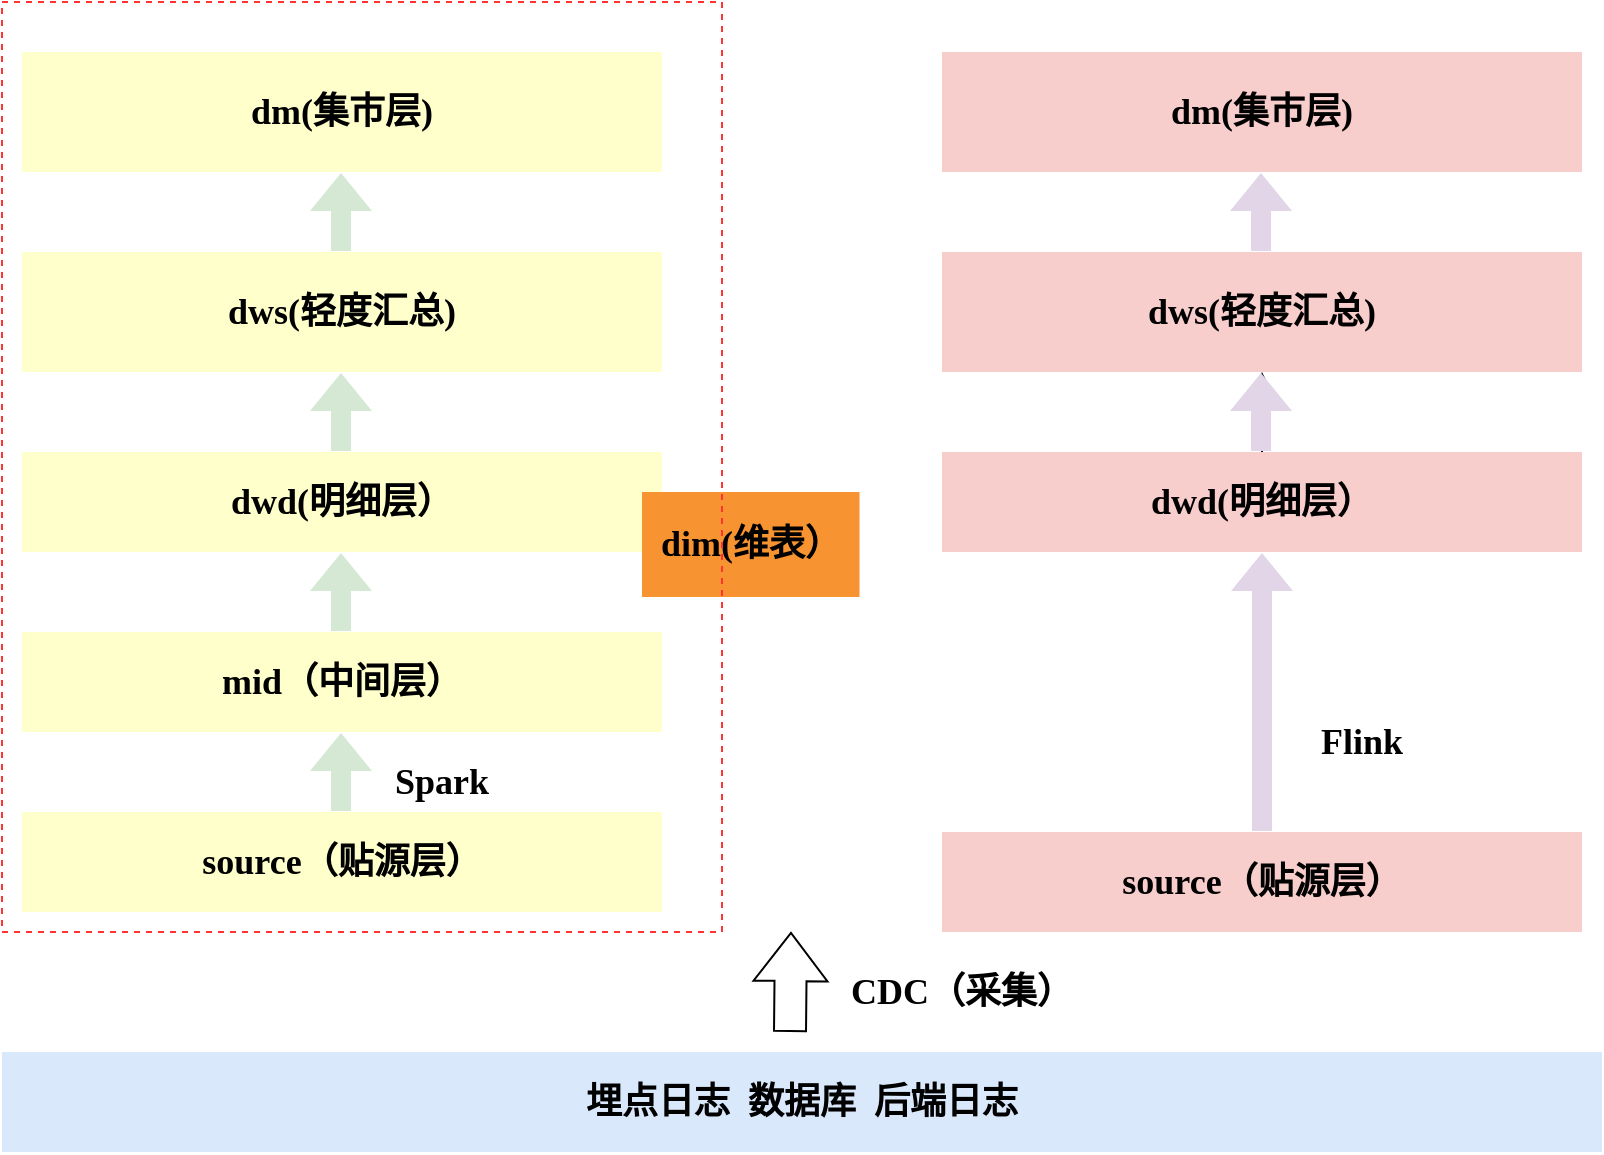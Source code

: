 <mxfile version="16.6.2" type="github">
  <diagram id="yBQkogD8sNwiqYRaZePr" name="第 1 页">
    <mxGraphModel dx="1422" dy="839" grid="1" gridSize="10" guides="1" tooltips="1" connect="1" arrows="1" fold="1" page="1" pageScale="1" pageWidth="827" pageHeight="1169" math="0" shadow="0">
      <root>
        <mxCell id="0" />
        <mxCell id="1" parent="0" />
        <mxCell id="X9aOVJZBJ18JT7NjNBlV-15" value="&lt;h2&gt;&lt;font face=&quot;Times New Roman&quot;&gt;&lt;b&gt;dm(集市层)&lt;/b&gt;&lt;/font&gt;&lt;/h2&gt;" style="rounded=0;whiteSpace=wrap;html=1;fillColor=#FFFFCC;strokeColor=none;" vertex="1" parent="1">
          <mxGeometry x="20" y="200" width="320" height="60" as="geometry" />
        </mxCell>
        <mxCell id="X9aOVJZBJ18JT7NjNBlV-17" value="&lt;h2&gt;&lt;font face=&quot;Times New Roman&quot;&gt;dws(轻度汇总)&lt;/font&gt;&lt;/h2&gt;" style="rounded=0;whiteSpace=wrap;html=1;fillColor=#FFFFCC;strokeColor=none;" vertex="1" parent="1">
          <mxGeometry x="20" y="300" width="320" height="60" as="geometry" />
        </mxCell>
        <mxCell id="X9aOVJZBJ18JT7NjNBlV-18" value="&lt;h2&gt;&lt;font face=&quot;Times New Roman&quot;&gt;&lt;b&gt;dwd(明细层）&lt;/b&gt;&lt;/font&gt;&lt;/h2&gt;" style="rounded=0;whiteSpace=wrap;html=1;fillColor=#FFFFCC;strokeColor=none;" vertex="1" parent="1">
          <mxGeometry x="20" y="400" width="320" height="50" as="geometry" />
        </mxCell>
        <mxCell id="X9aOVJZBJ18JT7NjNBlV-19" value="&lt;h2&gt;&lt;font face=&quot;Times New Roman&quot;&gt;mid（中间层）&lt;/font&gt;&lt;/h2&gt;" style="rounded=0;whiteSpace=wrap;html=1;fillColor=#FFFFCC;strokeColor=none;" vertex="1" parent="1">
          <mxGeometry x="20" y="490" width="320" height="50" as="geometry" />
        </mxCell>
        <mxCell id="X9aOVJZBJ18JT7NjNBlV-20" value="&lt;h2&gt;&lt;font face=&quot;Times New Roman&quot;&gt;source（贴源层）&lt;/font&gt;&lt;/h2&gt;" style="rounded=0;whiteSpace=wrap;html=1;fillColor=#FFFFCC;strokeColor=none;" vertex="1" parent="1">
          <mxGeometry x="20" y="580" width="320" height="50" as="geometry" />
        </mxCell>
        <mxCell id="X9aOVJZBJ18JT7NjNBlV-26" value="&lt;h2&gt;&lt;font face=&quot;Times New Roman&quot;&gt;埋点日志&amp;nbsp; 数据库&amp;nbsp; 后端日志&lt;/font&gt;&lt;/h2&gt;" style="rounded=0;whiteSpace=wrap;html=1;fillColor=#dae8fc;strokeColor=none;" vertex="1" parent="1">
          <mxGeometry x="10" y="700" width="800" height="50" as="geometry" />
        </mxCell>
        <mxCell id="X9aOVJZBJ18JT7NjNBlV-38" value="&lt;h2&gt;&lt;b&gt;CDC（采集）&lt;/b&gt;&lt;/h2&gt;" style="text;html=1;strokeColor=none;fillColor=none;align=center;verticalAlign=middle;whiteSpace=wrap;rounded=0;dashed=1;fontFamily=Times New Roman;" vertex="1" parent="1">
          <mxGeometry x="430" y="660" width="120" height="20" as="geometry" />
        </mxCell>
        <mxCell id="X9aOVJZBJ18JT7NjNBlV-40" value="" style="shape=flexArrow;endArrow=classic;html=1;rounded=0;fontFamily=Times New Roman;fillColor=#d5e8d4;strokeColor=none;" edge="1" parent="1">
          <mxGeometry width="50" height="50" relative="1" as="geometry">
            <mxPoint x="179.5" y="580" as="sourcePoint" />
            <mxPoint x="179.5" y="540" as="targetPoint" />
          </mxGeometry>
        </mxCell>
        <mxCell id="X9aOVJZBJ18JT7NjNBlV-43" value="" style="shape=flexArrow;endArrow=classic;html=1;rounded=0;fontFamily=Times New Roman;fillColor=#d5e8d4;strokeColor=none;" edge="1" parent="1">
          <mxGeometry width="50" height="50" relative="1" as="geometry">
            <mxPoint x="179.5" y="490" as="sourcePoint" />
            <mxPoint x="179.5" y="450" as="targetPoint" />
          </mxGeometry>
        </mxCell>
        <mxCell id="X9aOVJZBJ18JT7NjNBlV-44" value="" style="shape=flexArrow;endArrow=classic;html=1;rounded=0;fontFamily=Times New Roman;fillColor=#d5e8d4;strokeColor=none;" edge="1" parent="1">
          <mxGeometry width="50" height="50" relative="1" as="geometry">
            <mxPoint x="179.5" y="400" as="sourcePoint" />
            <mxPoint x="179.5" y="360" as="targetPoint" />
          </mxGeometry>
        </mxCell>
        <mxCell id="X9aOVJZBJ18JT7NjNBlV-45" value="" style="shape=flexArrow;endArrow=classic;html=1;rounded=0;fontFamily=Times New Roman;fillColor=#d5e8d4;strokeColor=none;" edge="1" parent="1">
          <mxGeometry width="50" height="50" relative="1" as="geometry">
            <mxPoint x="179.5" y="300" as="sourcePoint" />
            <mxPoint x="179.5" y="260" as="targetPoint" />
          </mxGeometry>
        </mxCell>
        <mxCell id="X9aOVJZBJ18JT7NjNBlV-46" value="&lt;h2&gt;Spark&lt;/h2&gt;" style="text;html=1;strokeColor=none;fillColor=none;align=center;verticalAlign=middle;whiteSpace=wrap;rounded=0;dashed=1;fontFamily=Times New Roman;" vertex="1" parent="1">
          <mxGeometry x="200" y="550" width="60" height="30" as="geometry" />
        </mxCell>
        <mxCell id="X9aOVJZBJ18JT7NjNBlV-48" value="&lt;h2&gt;&lt;font face=&quot;Times New Roman&quot;&gt;&lt;b&gt;dm(集市层)&lt;/b&gt;&lt;/font&gt;&lt;/h2&gt;" style="rounded=0;whiteSpace=wrap;html=1;fillColor=#f8cecc;strokeColor=none;" vertex="1" parent="1">
          <mxGeometry x="480" y="200" width="320" height="60" as="geometry" />
        </mxCell>
        <mxCell id="X9aOVJZBJ18JT7NjNBlV-49" value="&lt;h2&gt;&lt;font face=&quot;Times New Roman&quot;&gt;dws(轻度汇总)&lt;/font&gt;&lt;/h2&gt;" style="rounded=0;whiteSpace=wrap;html=1;fillColor=#f8cecc;strokeColor=none;" vertex="1" parent="1">
          <mxGeometry x="480" y="300" width="320" height="60" as="geometry" />
        </mxCell>
        <mxCell id="X9aOVJZBJ18JT7NjNBlV-79" value="" style="edgeStyle=orthogonalEdgeStyle;rounded=0;orthogonalLoop=1;jettySize=auto;html=1;fontFamily=Times New Roman;fillColor=none;" edge="1" parent="1" source="X9aOVJZBJ18JT7NjNBlV-50" target="X9aOVJZBJ18JT7NjNBlV-49">
          <mxGeometry relative="1" as="geometry" />
        </mxCell>
        <mxCell id="X9aOVJZBJ18JT7NjNBlV-50" value="&lt;h2&gt;&lt;font face=&quot;Times New Roman&quot;&gt;&lt;b&gt;dwd(明细层）&lt;/b&gt;&lt;/font&gt;&lt;/h2&gt;" style="rounded=0;whiteSpace=wrap;html=1;fillColor=#f8cecc;strokeColor=none;" vertex="1" parent="1">
          <mxGeometry x="480" y="400" width="320" height="50" as="geometry" />
        </mxCell>
        <mxCell id="X9aOVJZBJ18JT7NjNBlV-52" value="&lt;h2&gt;&lt;font face=&quot;Times New Roman&quot;&gt;source（贴源层）&lt;/font&gt;&lt;/h2&gt;" style="rounded=0;whiteSpace=wrap;html=1;fillColor=#f8cecc;strokeColor=none;" vertex="1" parent="1">
          <mxGeometry x="480" y="590" width="320" height="50" as="geometry" />
        </mxCell>
        <mxCell id="X9aOVJZBJ18JT7NjNBlV-54" value="" style="shape=flexArrow;endArrow=classic;html=1;rounded=0;fontFamily=Times New Roman;fillColor=#e1d5e7;strokeColor=none;entryX=0.5;entryY=1;entryDx=0;entryDy=0;" edge="1" parent="1" target="X9aOVJZBJ18JT7NjNBlV-50">
          <mxGeometry width="50" height="50" relative="1" as="geometry">
            <mxPoint x="640" y="590" as="sourcePoint" />
            <mxPoint x="639.5" y="550" as="targetPoint" />
          </mxGeometry>
        </mxCell>
        <mxCell id="X9aOVJZBJ18JT7NjNBlV-55" value="" style="shape=flexArrow;endArrow=classic;html=1;rounded=0;fontFamily=Times New Roman;fillColor=#e1d5e7;strokeColor=none;" edge="1" parent="1">
          <mxGeometry width="50" height="50" relative="1" as="geometry">
            <mxPoint x="639.5" y="400" as="sourcePoint" />
            <mxPoint x="639.5" y="360" as="targetPoint" />
          </mxGeometry>
        </mxCell>
        <mxCell id="X9aOVJZBJ18JT7NjNBlV-57" value="&lt;h2&gt;Flink&lt;/h2&gt;" style="text;html=1;strokeColor=none;fillColor=none;align=center;verticalAlign=middle;whiteSpace=wrap;rounded=0;dashed=1;fontFamily=Times New Roman;" vertex="1" parent="1">
          <mxGeometry x="660" y="530" width="60" height="30" as="geometry" />
        </mxCell>
        <mxCell id="X9aOVJZBJ18JT7NjNBlV-70" value="&lt;h2&gt;&lt;font face=&quot;Times New Roman&quot;&gt;dim(维表）&lt;/font&gt;&lt;/h2&gt;" style="rounded=0;whiteSpace=wrap;html=1;fillColor=#F79431;strokeColor=none;" vertex="1" parent="1">
          <mxGeometry x="330" y="420" width="108.75" height="52.5" as="geometry" />
        </mxCell>
        <mxCell id="X9aOVJZBJ18JT7NjNBlV-72" value="" style="shape=flexArrow;endArrow=classic;html=1;rounded=0;fontFamily=Times New Roman;fillColor=#e1d5e7;strokeColor=none;" edge="1" parent="1">
          <mxGeometry width="50" height="50" relative="1" as="geometry">
            <mxPoint x="639.5" y="300" as="sourcePoint" />
            <mxPoint x="639.5" y="260" as="targetPoint" />
          </mxGeometry>
        </mxCell>
        <mxCell id="X9aOVJZBJ18JT7NjNBlV-73" value="" style="rounded=0;whiteSpace=wrap;html=1;dashed=1;fontFamily=Times New Roman;fillColor=none;strokeColor=#FF3333;strokeWidth=1;" vertex="1" parent="1">
          <mxGeometry x="10" y="175" width="360" height="465" as="geometry" />
        </mxCell>
        <mxCell id="X9aOVJZBJ18JT7NjNBlV-76" value="" style="shape=flexArrow;endArrow=classic;html=1;rounded=0;fontFamily=Times New Roman;fillColor=none;width=16;endSize=7.67;" edge="1" parent="1">
          <mxGeometry width="50" height="50" relative="1" as="geometry">
            <mxPoint x="404" y="690" as="sourcePoint" />
            <mxPoint x="404.49" y="640" as="targetPoint" />
          </mxGeometry>
        </mxCell>
      </root>
    </mxGraphModel>
  </diagram>
</mxfile>
